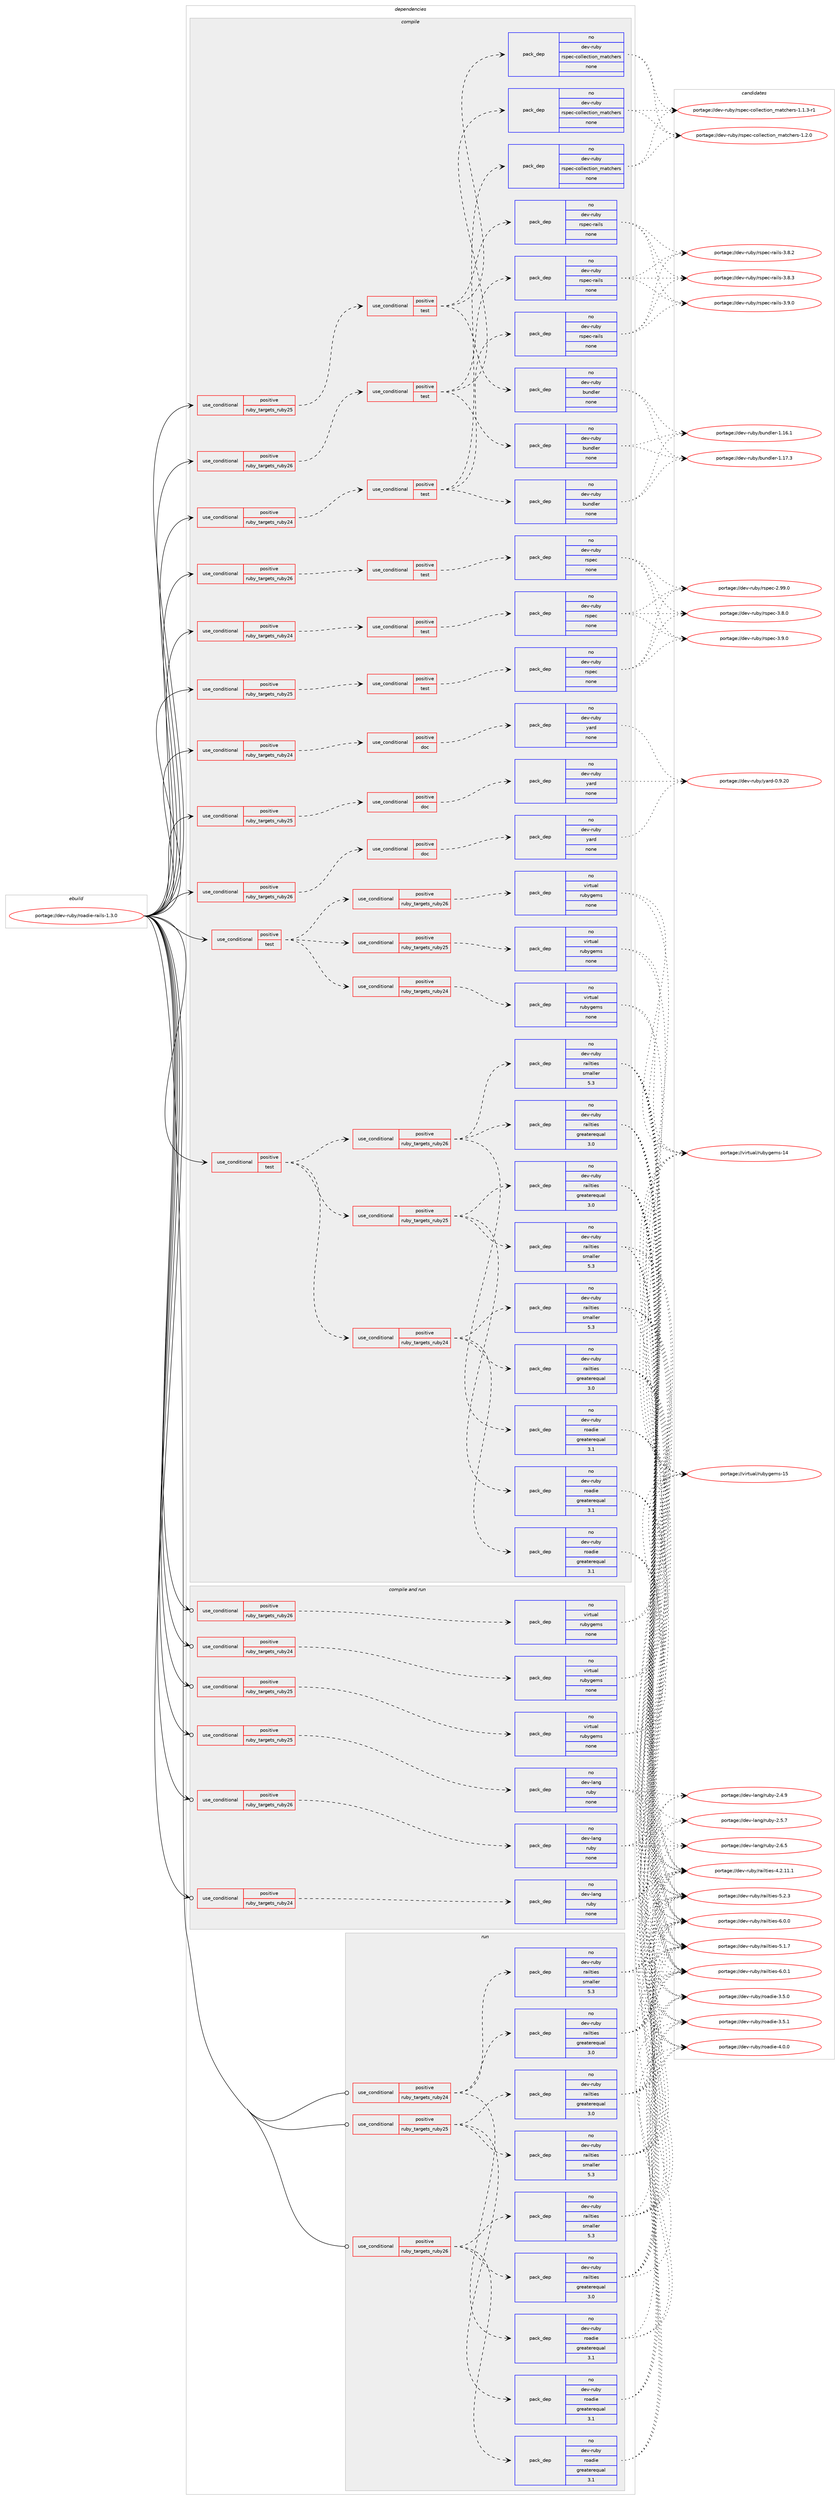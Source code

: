 digraph prolog {

# *************
# Graph options
# *************

newrank=true;
concentrate=true;
compound=true;
graph [rankdir=LR,fontname=Helvetica,fontsize=10,ranksep=1.5];#, ranksep=2.5, nodesep=0.2];
edge  [arrowhead=vee];
node  [fontname=Helvetica,fontsize=10];

# **********
# The ebuild
# **********

subgraph cluster_leftcol {
color=gray;
rank=same;
label=<<i>ebuild</i>>;
id [label="portage://dev-ruby/roadie-rails-1.3.0", color=red, width=4, href="../dev-ruby/roadie-rails-1.3.0.svg"];
}

# ****************
# The dependencies
# ****************

subgraph cluster_midcol {
color=gray;
label=<<i>dependencies</i>>;
subgraph cluster_compile {
fillcolor="#eeeeee";
style=filled;
label=<<i>compile</i>>;
subgraph cond62202 {
dependency240518 [label=<<TABLE BORDER="0" CELLBORDER="1" CELLSPACING="0" CELLPADDING="4"><TR><TD ROWSPAN="3" CELLPADDING="10">use_conditional</TD></TR><TR><TD>positive</TD></TR><TR><TD>ruby_targets_ruby24</TD></TR></TABLE>>, shape=none, color=red];
subgraph cond62203 {
dependency240519 [label=<<TABLE BORDER="0" CELLBORDER="1" CELLSPACING="0" CELLPADDING="4"><TR><TD ROWSPAN="3" CELLPADDING="10">use_conditional</TD></TR><TR><TD>positive</TD></TR><TR><TD>doc</TD></TR></TABLE>>, shape=none, color=red];
subgraph pack174771 {
dependency240520 [label=<<TABLE BORDER="0" CELLBORDER="1" CELLSPACING="0" CELLPADDING="4" WIDTH="220"><TR><TD ROWSPAN="6" CELLPADDING="30">pack_dep</TD></TR><TR><TD WIDTH="110">no</TD></TR><TR><TD>dev-ruby</TD></TR><TR><TD>yard</TD></TR><TR><TD>none</TD></TR><TR><TD></TD></TR></TABLE>>, shape=none, color=blue];
}
dependency240519:e -> dependency240520:w [weight=20,style="dashed",arrowhead="vee"];
}
dependency240518:e -> dependency240519:w [weight=20,style="dashed",arrowhead="vee"];
}
id:e -> dependency240518:w [weight=20,style="solid",arrowhead="vee"];
subgraph cond62204 {
dependency240521 [label=<<TABLE BORDER="0" CELLBORDER="1" CELLSPACING="0" CELLPADDING="4"><TR><TD ROWSPAN="3" CELLPADDING="10">use_conditional</TD></TR><TR><TD>positive</TD></TR><TR><TD>ruby_targets_ruby24</TD></TR></TABLE>>, shape=none, color=red];
subgraph cond62205 {
dependency240522 [label=<<TABLE BORDER="0" CELLBORDER="1" CELLSPACING="0" CELLPADDING="4"><TR><TD ROWSPAN="3" CELLPADDING="10">use_conditional</TD></TR><TR><TD>positive</TD></TR><TR><TD>test</TD></TR></TABLE>>, shape=none, color=red];
subgraph pack174772 {
dependency240523 [label=<<TABLE BORDER="0" CELLBORDER="1" CELLSPACING="0" CELLPADDING="4" WIDTH="220"><TR><TD ROWSPAN="6" CELLPADDING="30">pack_dep</TD></TR><TR><TD WIDTH="110">no</TD></TR><TR><TD>dev-ruby</TD></TR><TR><TD>bundler</TD></TR><TR><TD>none</TD></TR><TR><TD></TD></TR></TABLE>>, shape=none, color=blue];
}
dependency240522:e -> dependency240523:w [weight=20,style="dashed",arrowhead="vee"];
subgraph pack174773 {
dependency240524 [label=<<TABLE BORDER="0" CELLBORDER="1" CELLSPACING="0" CELLPADDING="4" WIDTH="220"><TR><TD ROWSPAN="6" CELLPADDING="30">pack_dep</TD></TR><TR><TD WIDTH="110">no</TD></TR><TR><TD>dev-ruby</TD></TR><TR><TD>rspec-rails</TD></TR><TR><TD>none</TD></TR><TR><TD></TD></TR></TABLE>>, shape=none, color=blue];
}
dependency240522:e -> dependency240524:w [weight=20,style="dashed",arrowhead="vee"];
subgraph pack174774 {
dependency240525 [label=<<TABLE BORDER="0" CELLBORDER="1" CELLSPACING="0" CELLPADDING="4" WIDTH="220"><TR><TD ROWSPAN="6" CELLPADDING="30">pack_dep</TD></TR><TR><TD WIDTH="110">no</TD></TR><TR><TD>dev-ruby</TD></TR><TR><TD>rspec-collection_matchers</TD></TR><TR><TD>none</TD></TR><TR><TD></TD></TR></TABLE>>, shape=none, color=blue];
}
dependency240522:e -> dependency240525:w [weight=20,style="dashed",arrowhead="vee"];
}
dependency240521:e -> dependency240522:w [weight=20,style="dashed",arrowhead="vee"];
}
id:e -> dependency240521:w [weight=20,style="solid",arrowhead="vee"];
subgraph cond62206 {
dependency240526 [label=<<TABLE BORDER="0" CELLBORDER="1" CELLSPACING="0" CELLPADDING="4"><TR><TD ROWSPAN="3" CELLPADDING="10">use_conditional</TD></TR><TR><TD>positive</TD></TR><TR><TD>ruby_targets_ruby24</TD></TR></TABLE>>, shape=none, color=red];
subgraph cond62207 {
dependency240527 [label=<<TABLE BORDER="0" CELLBORDER="1" CELLSPACING="0" CELLPADDING="4"><TR><TD ROWSPAN="3" CELLPADDING="10">use_conditional</TD></TR><TR><TD>positive</TD></TR><TR><TD>test</TD></TR></TABLE>>, shape=none, color=red];
subgraph pack174775 {
dependency240528 [label=<<TABLE BORDER="0" CELLBORDER="1" CELLSPACING="0" CELLPADDING="4" WIDTH="220"><TR><TD ROWSPAN="6" CELLPADDING="30">pack_dep</TD></TR><TR><TD WIDTH="110">no</TD></TR><TR><TD>dev-ruby</TD></TR><TR><TD>rspec</TD></TR><TR><TD>none</TD></TR><TR><TD></TD></TR></TABLE>>, shape=none, color=blue];
}
dependency240527:e -> dependency240528:w [weight=20,style="dashed",arrowhead="vee"];
}
dependency240526:e -> dependency240527:w [weight=20,style="dashed",arrowhead="vee"];
}
id:e -> dependency240526:w [weight=20,style="solid",arrowhead="vee"];
subgraph cond62208 {
dependency240529 [label=<<TABLE BORDER="0" CELLBORDER="1" CELLSPACING="0" CELLPADDING="4"><TR><TD ROWSPAN="3" CELLPADDING="10">use_conditional</TD></TR><TR><TD>positive</TD></TR><TR><TD>ruby_targets_ruby25</TD></TR></TABLE>>, shape=none, color=red];
subgraph cond62209 {
dependency240530 [label=<<TABLE BORDER="0" CELLBORDER="1" CELLSPACING="0" CELLPADDING="4"><TR><TD ROWSPAN="3" CELLPADDING="10">use_conditional</TD></TR><TR><TD>positive</TD></TR><TR><TD>doc</TD></TR></TABLE>>, shape=none, color=red];
subgraph pack174776 {
dependency240531 [label=<<TABLE BORDER="0" CELLBORDER="1" CELLSPACING="0" CELLPADDING="4" WIDTH="220"><TR><TD ROWSPAN="6" CELLPADDING="30">pack_dep</TD></TR><TR><TD WIDTH="110">no</TD></TR><TR><TD>dev-ruby</TD></TR><TR><TD>yard</TD></TR><TR><TD>none</TD></TR><TR><TD></TD></TR></TABLE>>, shape=none, color=blue];
}
dependency240530:e -> dependency240531:w [weight=20,style="dashed",arrowhead="vee"];
}
dependency240529:e -> dependency240530:w [weight=20,style="dashed",arrowhead="vee"];
}
id:e -> dependency240529:w [weight=20,style="solid",arrowhead="vee"];
subgraph cond62210 {
dependency240532 [label=<<TABLE BORDER="0" CELLBORDER="1" CELLSPACING="0" CELLPADDING="4"><TR><TD ROWSPAN="3" CELLPADDING="10">use_conditional</TD></TR><TR><TD>positive</TD></TR><TR><TD>ruby_targets_ruby25</TD></TR></TABLE>>, shape=none, color=red];
subgraph cond62211 {
dependency240533 [label=<<TABLE BORDER="0" CELLBORDER="1" CELLSPACING="0" CELLPADDING="4"><TR><TD ROWSPAN="3" CELLPADDING="10">use_conditional</TD></TR><TR><TD>positive</TD></TR><TR><TD>test</TD></TR></TABLE>>, shape=none, color=red];
subgraph pack174777 {
dependency240534 [label=<<TABLE BORDER="0" CELLBORDER="1" CELLSPACING="0" CELLPADDING="4" WIDTH="220"><TR><TD ROWSPAN="6" CELLPADDING="30">pack_dep</TD></TR><TR><TD WIDTH="110">no</TD></TR><TR><TD>dev-ruby</TD></TR><TR><TD>bundler</TD></TR><TR><TD>none</TD></TR><TR><TD></TD></TR></TABLE>>, shape=none, color=blue];
}
dependency240533:e -> dependency240534:w [weight=20,style="dashed",arrowhead="vee"];
subgraph pack174778 {
dependency240535 [label=<<TABLE BORDER="0" CELLBORDER="1" CELLSPACING="0" CELLPADDING="4" WIDTH="220"><TR><TD ROWSPAN="6" CELLPADDING="30">pack_dep</TD></TR><TR><TD WIDTH="110">no</TD></TR><TR><TD>dev-ruby</TD></TR><TR><TD>rspec-rails</TD></TR><TR><TD>none</TD></TR><TR><TD></TD></TR></TABLE>>, shape=none, color=blue];
}
dependency240533:e -> dependency240535:w [weight=20,style="dashed",arrowhead="vee"];
subgraph pack174779 {
dependency240536 [label=<<TABLE BORDER="0" CELLBORDER="1" CELLSPACING="0" CELLPADDING="4" WIDTH="220"><TR><TD ROWSPAN="6" CELLPADDING="30">pack_dep</TD></TR><TR><TD WIDTH="110">no</TD></TR><TR><TD>dev-ruby</TD></TR><TR><TD>rspec-collection_matchers</TD></TR><TR><TD>none</TD></TR><TR><TD></TD></TR></TABLE>>, shape=none, color=blue];
}
dependency240533:e -> dependency240536:w [weight=20,style="dashed",arrowhead="vee"];
}
dependency240532:e -> dependency240533:w [weight=20,style="dashed",arrowhead="vee"];
}
id:e -> dependency240532:w [weight=20,style="solid",arrowhead="vee"];
subgraph cond62212 {
dependency240537 [label=<<TABLE BORDER="0" CELLBORDER="1" CELLSPACING="0" CELLPADDING="4"><TR><TD ROWSPAN="3" CELLPADDING="10">use_conditional</TD></TR><TR><TD>positive</TD></TR><TR><TD>ruby_targets_ruby25</TD></TR></TABLE>>, shape=none, color=red];
subgraph cond62213 {
dependency240538 [label=<<TABLE BORDER="0" CELLBORDER="1" CELLSPACING="0" CELLPADDING="4"><TR><TD ROWSPAN="3" CELLPADDING="10">use_conditional</TD></TR><TR><TD>positive</TD></TR><TR><TD>test</TD></TR></TABLE>>, shape=none, color=red];
subgraph pack174780 {
dependency240539 [label=<<TABLE BORDER="0" CELLBORDER="1" CELLSPACING="0" CELLPADDING="4" WIDTH="220"><TR><TD ROWSPAN="6" CELLPADDING="30">pack_dep</TD></TR><TR><TD WIDTH="110">no</TD></TR><TR><TD>dev-ruby</TD></TR><TR><TD>rspec</TD></TR><TR><TD>none</TD></TR><TR><TD></TD></TR></TABLE>>, shape=none, color=blue];
}
dependency240538:e -> dependency240539:w [weight=20,style="dashed",arrowhead="vee"];
}
dependency240537:e -> dependency240538:w [weight=20,style="dashed",arrowhead="vee"];
}
id:e -> dependency240537:w [weight=20,style="solid",arrowhead="vee"];
subgraph cond62214 {
dependency240540 [label=<<TABLE BORDER="0" CELLBORDER="1" CELLSPACING="0" CELLPADDING="4"><TR><TD ROWSPAN="3" CELLPADDING="10">use_conditional</TD></TR><TR><TD>positive</TD></TR><TR><TD>ruby_targets_ruby26</TD></TR></TABLE>>, shape=none, color=red];
subgraph cond62215 {
dependency240541 [label=<<TABLE BORDER="0" CELLBORDER="1" CELLSPACING="0" CELLPADDING="4"><TR><TD ROWSPAN="3" CELLPADDING="10">use_conditional</TD></TR><TR><TD>positive</TD></TR><TR><TD>doc</TD></TR></TABLE>>, shape=none, color=red];
subgraph pack174781 {
dependency240542 [label=<<TABLE BORDER="0" CELLBORDER="1" CELLSPACING="0" CELLPADDING="4" WIDTH="220"><TR><TD ROWSPAN="6" CELLPADDING="30">pack_dep</TD></TR><TR><TD WIDTH="110">no</TD></TR><TR><TD>dev-ruby</TD></TR><TR><TD>yard</TD></TR><TR><TD>none</TD></TR><TR><TD></TD></TR></TABLE>>, shape=none, color=blue];
}
dependency240541:e -> dependency240542:w [weight=20,style="dashed",arrowhead="vee"];
}
dependency240540:e -> dependency240541:w [weight=20,style="dashed",arrowhead="vee"];
}
id:e -> dependency240540:w [weight=20,style="solid",arrowhead="vee"];
subgraph cond62216 {
dependency240543 [label=<<TABLE BORDER="0" CELLBORDER="1" CELLSPACING="0" CELLPADDING="4"><TR><TD ROWSPAN="3" CELLPADDING="10">use_conditional</TD></TR><TR><TD>positive</TD></TR><TR><TD>ruby_targets_ruby26</TD></TR></TABLE>>, shape=none, color=red];
subgraph cond62217 {
dependency240544 [label=<<TABLE BORDER="0" CELLBORDER="1" CELLSPACING="0" CELLPADDING="4"><TR><TD ROWSPAN="3" CELLPADDING="10">use_conditional</TD></TR><TR><TD>positive</TD></TR><TR><TD>test</TD></TR></TABLE>>, shape=none, color=red];
subgraph pack174782 {
dependency240545 [label=<<TABLE BORDER="0" CELLBORDER="1" CELLSPACING="0" CELLPADDING="4" WIDTH="220"><TR><TD ROWSPAN="6" CELLPADDING="30">pack_dep</TD></TR><TR><TD WIDTH="110">no</TD></TR><TR><TD>dev-ruby</TD></TR><TR><TD>bundler</TD></TR><TR><TD>none</TD></TR><TR><TD></TD></TR></TABLE>>, shape=none, color=blue];
}
dependency240544:e -> dependency240545:w [weight=20,style="dashed",arrowhead="vee"];
subgraph pack174783 {
dependency240546 [label=<<TABLE BORDER="0" CELLBORDER="1" CELLSPACING="0" CELLPADDING="4" WIDTH="220"><TR><TD ROWSPAN="6" CELLPADDING="30">pack_dep</TD></TR><TR><TD WIDTH="110">no</TD></TR><TR><TD>dev-ruby</TD></TR><TR><TD>rspec-rails</TD></TR><TR><TD>none</TD></TR><TR><TD></TD></TR></TABLE>>, shape=none, color=blue];
}
dependency240544:e -> dependency240546:w [weight=20,style="dashed",arrowhead="vee"];
subgraph pack174784 {
dependency240547 [label=<<TABLE BORDER="0" CELLBORDER="1" CELLSPACING="0" CELLPADDING="4" WIDTH="220"><TR><TD ROWSPAN="6" CELLPADDING="30">pack_dep</TD></TR><TR><TD WIDTH="110">no</TD></TR><TR><TD>dev-ruby</TD></TR><TR><TD>rspec-collection_matchers</TD></TR><TR><TD>none</TD></TR><TR><TD></TD></TR></TABLE>>, shape=none, color=blue];
}
dependency240544:e -> dependency240547:w [weight=20,style="dashed",arrowhead="vee"];
}
dependency240543:e -> dependency240544:w [weight=20,style="dashed",arrowhead="vee"];
}
id:e -> dependency240543:w [weight=20,style="solid",arrowhead="vee"];
subgraph cond62218 {
dependency240548 [label=<<TABLE BORDER="0" CELLBORDER="1" CELLSPACING="0" CELLPADDING="4"><TR><TD ROWSPAN="3" CELLPADDING="10">use_conditional</TD></TR><TR><TD>positive</TD></TR><TR><TD>ruby_targets_ruby26</TD></TR></TABLE>>, shape=none, color=red];
subgraph cond62219 {
dependency240549 [label=<<TABLE BORDER="0" CELLBORDER="1" CELLSPACING="0" CELLPADDING="4"><TR><TD ROWSPAN="3" CELLPADDING="10">use_conditional</TD></TR><TR><TD>positive</TD></TR><TR><TD>test</TD></TR></TABLE>>, shape=none, color=red];
subgraph pack174785 {
dependency240550 [label=<<TABLE BORDER="0" CELLBORDER="1" CELLSPACING="0" CELLPADDING="4" WIDTH="220"><TR><TD ROWSPAN="6" CELLPADDING="30">pack_dep</TD></TR><TR><TD WIDTH="110">no</TD></TR><TR><TD>dev-ruby</TD></TR><TR><TD>rspec</TD></TR><TR><TD>none</TD></TR><TR><TD></TD></TR></TABLE>>, shape=none, color=blue];
}
dependency240549:e -> dependency240550:w [weight=20,style="dashed",arrowhead="vee"];
}
dependency240548:e -> dependency240549:w [weight=20,style="dashed",arrowhead="vee"];
}
id:e -> dependency240548:w [weight=20,style="solid",arrowhead="vee"];
subgraph cond62220 {
dependency240551 [label=<<TABLE BORDER="0" CELLBORDER="1" CELLSPACING="0" CELLPADDING="4"><TR><TD ROWSPAN="3" CELLPADDING="10">use_conditional</TD></TR><TR><TD>positive</TD></TR><TR><TD>test</TD></TR></TABLE>>, shape=none, color=red];
subgraph cond62221 {
dependency240552 [label=<<TABLE BORDER="0" CELLBORDER="1" CELLSPACING="0" CELLPADDING="4"><TR><TD ROWSPAN="3" CELLPADDING="10">use_conditional</TD></TR><TR><TD>positive</TD></TR><TR><TD>ruby_targets_ruby24</TD></TR></TABLE>>, shape=none, color=red];
subgraph pack174786 {
dependency240553 [label=<<TABLE BORDER="0" CELLBORDER="1" CELLSPACING="0" CELLPADDING="4" WIDTH="220"><TR><TD ROWSPAN="6" CELLPADDING="30">pack_dep</TD></TR><TR><TD WIDTH="110">no</TD></TR><TR><TD>dev-ruby</TD></TR><TR><TD>roadie</TD></TR><TR><TD>greaterequal</TD></TR><TR><TD>3.1</TD></TR></TABLE>>, shape=none, color=blue];
}
dependency240552:e -> dependency240553:w [weight=20,style="dashed",arrowhead="vee"];
subgraph pack174787 {
dependency240554 [label=<<TABLE BORDER="0" CELLBORDER="1" CELLSPACING="0" CELLPADDING="4" WIDTH="220"><TR><TD ROWSPAN="6" CELLPADDING="30">pack_dep</TD></TR><TR><TD WIDTH="110">no</TD></TR><TR><TD>dev-ruby</TD></TR><TR><TD>railties</TD></TR><TR><TD>greaterequal</TD></TR><TR><TD>3.0</TD></TR></TABLE>>, shape=none, color=blue];
}
dependency240552:e -> dependency240554:w [weight=20,style="dashed",arrowhead="vee"];
subgraph pack174788 {
dependency240555 [label=<<TABLE BORDER="0" CELLBORDER="1" CELLSPACING="0" CELLPADDING="4" WIDTH="220"><TR><TD ROWSPAN="6" CELLPADDING="30">pack_dep</TD></TR><TR><TD WIDTH="110">no</TD></TR><TR><TD>dev-ruby</TD></TR><TR><TD>railties</TD></TR><TR><TD>smaller</TD></TR><TR><TD>5.3</TD></TR></TABLE>>, shape=none, color=blue];
}
dependency240552:e -> dependency240555:w [weight=20,style="dashed",arrowhead="vee"];
}
dependency240551:e -> dependency240552:w [weight=20,style="dashed",arrowhead="vee"];
subgraph cond62222 {
dependency240556 [label=<<TABLE BORDER="0" CELLBORDER="1" CELLSPACING="0" CELLPADDING="4"><TR><TD ROWSPAN="3" CELLPADDING="10">use_conditional</TD></TR><TR><TD>positive</TD></TR><TR><TD>ruby_targets_ruby25</TD></TR></TABLE>>, shape=none, color=red];
subgraph pack174789 {
dependency240557 [label=<<TABLE BORDER="0" CELLBORDER="1" CELLSPACING="0" CELLPADDING="4" WIDTH="220"><TR><TD ROWSPAN="6" CELLPADDING="30">pack_dep</TD></TR><TR><TD WIDTH="110">no</TD></TR><TR><TD>dev-ruby</TD></TR><TR><TD>roadie</TD></TR><TR><TD>greaterequal</TD></TR><TR><TD>3.1</TD></TR></TABLE>>, shape=none, color=blue];
}
dependency240556:e -> dependency240557:w [weight=20,style="dashed",arrowhead="vee"];
subgraph pack174790 {
dependency240558 [label=<<TABLE BORDER="0" CELLBORDER="1" CELLSPACING="0" CELLPADDING="4" WIDTH="220"><TR><TD ROWSPAN="6" CELLPADDING="30">pack_dep</TD></TR><TR><TD WIDTH="110">no</TD></TR><TR><TD>dev-ruby</TD></TR><TR><TD>railties</TD></TR><TR><TD>greaterequal</TD></TR><TR><TD>3.0</TD></TR></TABLE>>, shape=none, color=blue];
}
dependency240556:e -> dependency240558:w [weight=20,style="dashed",arrowhead="vee"];
subgraph pack174791 {
dependency240559 [label=<<TABLE BORDER="0" CELLBORDER="1" CELLSPACING="0" CELLPADDING="4" WIDTH="220"><TR><TD ROWSPAN="6" CELLPADDING="30">pack_dep</TD></TR><TR><TD WIDTH="110">no</TD></TR><TR><TD>dev-ruby</TD></TR><TR><TD>railties</TD></TR><TR><TD>smaller</TD></TR><TR><TD>5.3</TD></TR></TABLE>>, shape=none, color=blue];
}
dependency240556:e -> dependency240559:w [weight=20,style="dashed",arrowhead="vee"];
}
dependency240551:e -> dependency240556:w [weight=20,style="dashed",arrowhead="vee"];
subgraph cond62223 {
dependency240560 [label=<<TABLE BORDER="0" CELLBORDER="1" CELLSPACING="0" CELLPADDING="4"><TR><TD ROWSPAN="3" CELLPADDING="10">use_conditional</TD></TR><TR><TD>positive</TD></TR><TR><TD>ruby_targets_ruby26</TD></TR></TABLE>>, shape=none, color=red];
subgraph pack174792 {
dependency240561 [label=<<TABLE BORDER="0" CELLBORDER="1" CELLSPACING="0" CELLPADDING="4" WIDTH="220"><TR><TD ROWSPAN="6" CELLPADDING="30">pack_dep</TD></TR><TR><TD WIDTH="110">no</TD></TR><TR><TD>dev-ruby</TD></TR><TR><TD>roadie</TD></TR><TR><TD>greaterequal</TD></TR><TR><TD>3.1</TD></TR></TABLE>>, shape=none, color=blue];
}
dependency240560:e -> dependency240561:w [weight=20,style="dashed",arrowhead="vee"];
subgraph pack174793 {
dependency240562 [label=<<TABLE BORDER="0" CELLBORDER="1" CELLSPACING="0" CELLPADDING="4" WIDTH="220"><TR><TD ROWSPAN="6" CELLPADDING="30">pack_dep</TD></TR><TR><TD WIDTH="110">no</TD></TR><TR><TD>dev-ruby</TD></TR><TR><TD>railties</TD></TR><TR><TD>greaterequal</TD></TR><TR><TD>3.0</TD></TR></TABLE>>, shape=none, color=blue];
}
dependency240560:e -> dependency240562:w [weight=20,style="dashed",arrowhead="vee"];
subgraph pack174794 {
dependency240563 [label=<<TABLE BORDER="0" CELLBORDER="1" CELLSPACING="0" CELLPADDING="4" WIDTH="220"><TR><TD ROWSPAN="6" CELLPADDING="30">pack_dep</TD></TR><TR><TD WIDTH="110">no</TD></TR><TR><TD>dev-ruby</TD></TR><TR><TD>railties</TD></TR><TR><TD>smaller</TD></TR><TR><TD>5.3</TD></TR></TABLE>>, shape=none, color=blue];
}
dependency240560:e -> dependency240563:w [weight=20,style="dashed",arrowhead="vee"];
}
dependency240551:e -> dependency240560:w [weight=20,style="dashed",arrowhead="vee"];
}
id:e -> dependency240551:w [weight=20,style="solid",arrowhead="vee"];
subgraph cond62224 {
dependency240564 [label=<<TABLE BORDER="0" CELLBORDER="1" CELLSPACING="0" CELLPADDING="4"><TR><TD ROWSPAN="3" CELLPADDING="10">use_conditional</TD></TR><TR><TD>positive</TD></TR><TR><TD>test</TD></TR></TABLE>>, shape=none, color=red];
subgraph cond62225 {
dependency240565 [label=<<TABLE BORDER="0" CELLBORDER="1" CELLSPACING="0" CELLPADDING="4"><TR><TD ROWSPAN="3" CELLPADDING="10">use_conditional</TD></TR><TR><TD>positive</TD></TR><TR><TD>ruby_targets_ruby24</TD></TR></TABLE>>, shape=none, color=red];
subgraph pack174795 {
dependency240566 [label=<<TABLE BORDER="0" CELLBORDER="1" CELLSPACING="0" CELLPADDING="4" WIDTH="220"><TR><TD ROWSPAN="6" CELLPADDING="30">pack_dep</TD></TR><TR><TD WIDTH="110">no</TD></TR><TR><TD>virtual</TD></TR><TR><TD>rubygems</TD></TR><TR><TD>none</TD></TR><TR><TD></TD></TR></TABLE>>, shape=none, color=blue];
}
dependency240565:e -> dependency240566:w [weight=20,style="dashed",arrowhead="vee"];
}
dependency240564:e -> dependency240565:w [weight=20,style="dashed",arrowhead="vee"];
subgraph cond62226 {
dependency240567 [label=<<TABLE BORDER="0" CELLBORDER="1" CELLSPACING="0" CELLPADDING="4"><TR><TD ROWSPAN="3" CELLPADDING="10">use_conditional</TD></TR><TR><TD>positive</TD></TR><TR><TD>ruby_targets_ruby25</TD></TR></TABLE>>, shape=none, color=red];
subgraph pack174796 {
dependency240568 [label=<<TABLE BORDER="0" CELLBORDER="1" CELLSPACING="0" CELLPADDING="4" WIDTH="220"><TR><TD ROWSPAN="6" CELLPADDING="30">pack_dep</TD></TR><TR><TD WIDTH="110">no</TD></TR><TR><TD>virtual</TD></TR><TR><TD>rubygems</TD></TR><TR><TD>none</TD></TR><TR><TD></TD></TR></TABLE>>, shape=none, color=blue];
}
dependency240567:e -> dependency240568:w [weight=20,style="dashed",arrowhead="vee"];
}
dependency240564:e -> dependency240567:w [weight=20,style="dashed",arrowhead="vee"];
subgraph cond62227 {
dependency240569 [label=<<TABLE BORDER="0" CELLBORDER="1" CELLSPACING="0" CELLPADDING="4"><TR><TD ROWSPAN="3" CELLPADDING="10">use_conditional</TD></TR><TR><TD>positive</TD></TR><TR><TD>ruby_targets_ruby26</TD></TR></TABLE>>, shape=none, color=red];
subgraph pack174797 {
dependency240570 [label=<<TABLE BORDER="0" CELLBORDER="1" CELLSPACING="0" CELLPADDING="4" WIDTH="220"><TR><TD ROWSPAN="6" CELLPADDING="30">pack_dep</TD></TR><TR><TD WIDTH="110">no</TD></TR><TR><TD>virtual</TD></TR><TR><TD>rubygems</TD></TR><TR><TD>none</TD></TR><TR><TD></TD></TR></TABLE>>, shape=none, color=blue];
}
dependency240569:e -> dependency240570:w [weight=20,style="dashed",arrowhead="vee"];
}
dependency240564:e -> dependency240569:w [weight=20,style="dashed",arrowhead="vee"];
}
id:e -> dependency240564:w [weight=20,style="solid",arrowhead="vee"];
}
subgraph cluster_compileandrun {
fillcolor="#eeeeee";
style=filled;
label=<<i>compile and run</i>>;
subgraph cond62228 {
dependency240571 [label=<<TABLE BORDER="0" CELLBORDER="1" CELLSPACING="0" CELLPADDING="4"><TR><TD ROWSPAN="3" CELLPADDING="10">use_conditional</TD></TR><TR><TD>positive</TD></TR><TR><TD>ruby_targets_ruby24</TD></TR></TABLE>>, shape=none, color=red];
subgraph pack174798 {
dependency240572 [label=<<TABLE BORDER="0" CELLBORDER="1" CELLSPACING="0" CELLPADDING="4" WIDTH="220"><TR><TD ROWSPAN="6" CELLPADDING="30">pack_dep</TD></TR><TR><TD WIDTH="110">no</TD></TR><TR><TD>dev-lang</TD></TR><TR><TD>ruby</TD></TR><TR><TD>none</TD></TR><TR><TD></TD></TR></TABLE>>, shape=none, color=blue];
}
dependency240571:e -> dependency240572:w [weight=20,style="dashed",arrowhead="vee"];
}
id:e -> dependency240571:w [weight=20,style="solid",arrowhead="odotvee"];
subgraph cond62229 {
dependency240573 [label=<<TABLE BORDER="0" CELLBORDER="1" CELLSPACING="0" CELLPADDING="4"><TR><TD ROWSPAN="3" CELLPADDING="10">use_conditional</TD></TR><TR><TD>positive</TD></TR><TR><TD>ruby_targets_ruby24</TD></TR></TABLE>>, shape=none, color=red];
subgraph pack174799 {
dependency240574 [label=<<TABLE BORDER="0" CELLBORDER="1" CELLSPACING="0" CELLPADDING="4" WIDTH="220"><TR><TD ROWSPAN="6" CELLPADDING="30">pack_dep</TD></TR><TR><TD WIDTH="110">no</TD></TR><TR><TD>virtual</TD></TR><TR><TD>rubygems</TD></TR><TR><TD>none</TD></TR><TR><TD></TD></TR></TABLE>>, shape=none, color=blue];
}
dependency240573:e -> dependency240574:w [weight=20,style="dashed",arrowhead="vee"];
}
id:e -> dependency240573:w [weight=20,style="solid",arrowhead="odotvee"];
subgraph cond62230 {
dependency240575 [label=<<TABLE BORDER="0" CELLBORDER="1" CELLSPACING="0" CELLPADDING="4"><TR><TD ROWSPAN="3" CELLPADDING="10">use_conditional</TD></TR><TR><TD>positive</TD></TR><TR><TD>ruby_targets_ruby25</TD></TR></TABLE>>, shape=none, color=red];
subgraph pack174800 {
dependency240576 [label=<<TABLE BORDER="0" CELLBORDER="1" CELLSPACING="0" CELLPADDING="4" WIDTH="220"><TR><TD ROWSPAN="6" CELLPADDING="30">pack_dep</TD></TR><TR><TD WIDTH="110">no</TD></TR><TR><TD>dev-lang</TD></TR><TR><TD>ruby</TD></TR><TR><TD>none</TD></TR><TR><TD></TD></TR></TABLE>>, shape=none, color=blue];
}
dependency240575:e -> dependency240576:w [weight=20,style="dashed",arrowhead="vee"];
}
id:e -> dependency240575:w [weight=20,style="solid",arrowhead="odotvee"];
subgraph cond62231 {
dependency240577 [label=<<TABLE BORDER="0" CELLBORDER="1" CELLSPACING="0" CELLPADDING="4"><TR><TD ROWSPAN="3" CELLPADDING="10">use_conditional</TD></TR><TR><TD>positive</TD></TR><TR><TD>ruby_targets_ruby25</TD></TR></TABLE>>, shape=none, color=red];
subgraph pack174801 {
dependency240578 [label=<<TABLE BORDER="0" CELLBORDER="1" CELLSPACING="0" CELLPADDING="4" WIDTH="220"><TR><TD ROWSPAN="6" CELLPADDING="30">pack_dep</TD></TR><TR><TD WIDTH="110">no</TD></TR><TR><TD>virtual</TD></TR><TR><TD>rubygems</TD></TR><TR><TD>none</TD></TR><TR><TD></TD></TR></TABLE>>, shape=none, color=blue];
}
dependency240577:e -> dependency240578:w [weight=20,style="dashed",arrowhead="vee"];
}
id:e -> dependency240577:w [weight=20,style="solid",arrowhead="odotvee"];
subgraph cond62232 {
dependency240579 [label=<<TABLE BORDER="0" CELLBORDER="1" CELLSPACING="0" CELLPADDING="4"><TR><TD ROWSPAN="3" CELLPADDING="10">use_conditional</TD></TR><TR><TD>positive</TD></TR><TR><TD>ruby_targets_ruby26</TD></TR></TABLE>>, shape=none, color=red];
subgraph pack174802 {
dependency240580 [label=<<TABLE BORDER="0" CELLBORDER="1" CELLSPACING="0" CELLPADDING="4" WIDTH="220"><TR><TD ROWSPAN="6" CELLPADDING="30">pack_dep</TD></TR><TR><TD WIDTH="110">no</TD></TR><TR><TD>dev-lang</TD></TR><TR><TD>ruby</TD></TR><TR><TD>none</TD></TR><TR><TD></TD></TR></TABLE>>, shape=none, color=blue];
}
dependency240579:e -> dependency240580:w [weight=20,style="dashed",arrowhead="vee"];
}
id:e -> dependency240579:w [weight=20,style="solid",arrowhead="odotvee"];
subgraph cond62233 {
dependency240581 [label=<<TABLE BORDER="0" CELLBORDER="1" CELLSPACING="0" CELLPADDING="4"><TR><TD ROWSPAN="3" CELLPADDING="10">use_conditional</TD></TR><TR><TD>positive</TD></TR><TR><TD>ruby_targets_ruby26</TD></TR></TABLE>>, shape=none, color=red];
subgraph pack174803 {
dependency240582 [label=<<TABLE BORDER="0" CELLBORDER="1" CELLSPACING="0" CELLPADDING="4" WIDTH="220"><TR><TD ROWSPAN="6" CELLPADDING="30">pack_dep</TD></TR><TR><TD WIDTH="110">no</TD></TR><TR><TD>virtual</TD></TR><TR><TD>rubygems</TD></TR><TR><TD>none</TD></TR><TR><TD></TD></TR></TABLE>>, shape=none, color=blue];
}
dependency240581:e -> dependency240582:w [weight=20,style="dashed",arrowhead="vee"];
}
id:e -> dependency240581:w [weight=20,style="solid",arrowhead="odotvee"];
}
subgraph cluster_run {
fillcolor="#eeeeee";
style=filled;
label=<<i>run</i>>;
subgraph cond62234 {
dependency240583 [label=<<TABLE BORDER="0" CELLBORDER="1" CELLSPACING="0" CELLPADDING="4"><TR><TD ROWSPAN="3" CELLPADDING="10">use_conditional</TD></TR><TR><TD>positive</TD></TR><TR><TD>ruby_targets_ruby24</TD></TR></TABLE>>, shape=none, color=red];
subgraph pack174804 {
dependency240584 [label=<<TABLE BORDER="0" CELLBORDER="1" CELLSPACING="0" CELLPADDING="4" WIDTH="220"><TR><TD ROWSPAN="6" CELLPADDING="30">pack_dep</TD></TR><TR><TD WIDTH="110">no</TD></TR><TR><TD>dev-ruby</TD></TR><TR><TD>roadie</TD></TR><TR><TD>greaterequal</TD></TR><TR><TD>3.1</TD></TR></TABLE>>, shape=none, color=blue];
}
dependency240583:e -> dependency240584:w [weight=20,style="dashed",arrowhead="vee"];
subgraph pack174805 {
dependency240585 [label=<<TABLE BORDER="0" CELLBORDER="1" CELLSPACING="0" CELLPADDING="4" WIDTH="220"><TR><TD ROWSPAN="6" CELLPADDING="30">pack_dep</TD></TR><TR><TD WIDTH="110">no</TD></TR><TR><TD>dev-ruby</TD></TR><TR><TD>railties</TD></TR><TR><TD>greaterequal</TD></TR><TR><TD>3.0</TD></TR></TABLE>>, shape=none, color=blue];
}
dependency240583:e -> dependency240585:w [weight=20,style="dashed",arrowhead="vee"];
subgraph pack174806 {
dependency240586 [label=<<TABLE BORDER="0" CELLBORDER="1" CELLSPACING="0" CELLPADDING="4" WIDTH="220"><TR><TD ROWSPAN="6" CELLPADDING="30">pack_dep</TD></TR><TR><TD WIDTH="110">no</TD></TR><TR><TD>dev-ruby</TD></TR><TR><TD>railties</TD></TR><TR><TD>smaller</TD></TR><TR><TD>5.3</TD></TR></TABLE>>, shape=none, color=blue];
}
dependency240583:e -> dependency240586:w [weight=20,style="dashed",arrowhead="vee"];
}
id:e -> dependency240583:w [weight=20,style="solid",arrowhead="odot"];
subgraph cond62235 {
dependency240587 [label=<<TABLE BORDER="0" CELLBORDER="1" CELLSPACING="0" CELLPADDING="4"><TR><TD ROWSPAN="3" CELLPADDING="10">use_conditional</TD></TR><TR><TD>positive</TD></TR><TR><TD>ruby_targets_ruby25</TD></TR></TABLE>>, shape=none, color=red];
subgraph pack174807 {
dependency240588 [label=<<TABLE BORDER="0" CELLBORDER="1" CELLSPACING="0" CELLPADDING="4" WIDTH="220"><TR><TD ROWSPAN="6" CELLPADDING="30">pack_dep</TD></TR><TR><TD WIDTH="110">no</TD></TR><TR><TD>dev-ruby</TD></TR><TR><TD>roadie</TD></TR><TR><TD>greaterequal</TD></TR><TR><TD>3.1</TD></TR></TABLE>>, shape=none, color=blue];
}
dependency240587:e -> dependency240588:w [weight=20,style="dashed",arrowhead="vee"];
subgraph pack174808 {
dependency240589 [label=<<TABLE BORDER="0" CELLBORDER="1" CELLSPACING="0" CELLPADDING="4" WIDTH="220"><TR><TD ROWSPAN="6" CELLPADDING="30">pack_dep</TD></TR><TR><TD WIDTH="110">no</TD></TR><TR><TD>dev-ruby</TD></TR><TR><TD>railties</TD></TR><TR><TD>greaterequal</TD></TR><TR><TD>3.0</TD></TR></TABLE>>, shape=none, color=blue];
}
dependency240587:e -> dependency240589:w [weight=20,style="dashed",arrowhead="vee"];
subgraph pack174809 {
dependency240590 [label=<<TABLE BORDER="0" CELLBORDER="1" CELLSPACING="0" CELLPADDING="4" WIDTH="220"><TR><TD ROWSPAN="6" CELLPADDING="30">pack_dep</TD></TR><TR><TD WIDTH="110">no</TD></TR><TR><TD>dev-ruby</TD></TR><TR><TD>railties</TD></TR><TR><TD>smaller</TD></TR><TR><TD>5.3</TD></TR></TABLE>>, shape=none, color=blue];
}
dependency240587:e -> dependency240590:w [weight=20,style="dashed",arrowhead="vee"];
}
id:e -> dependency240587:w [weight=20,style="solid",arrowhead="odot"];
subgraph cond62236 {
dependency240591 [label=<<TABLE BORDER="0" CELLBORDER="1" CELLSPACING="0" CELLPADDING="4"><TR><TD ROWSPAN="3" CELLPADDING="10">use_conditional</TD></TR><TR><TD>positive</TD></TR><TR><TD>ruby_targets_ruby26</TD></TR></TABLE>>, shape=none, color=red];
subgraph pack174810 {
dependency240592 [label=<<TABLE BORDER="0" CELLBORDER="1" CELLSPACING="0" CELLPADDING="4" WIDTH="220"><TR><TD ROWSPAN="6" CELLPADDING="30">pack_dep</TD></TR><TR><TD WIDTH="110">no</TD></TR><TR><TD>dev-ruby</TD></TR><TR><TD>roadie</TD></TR><TR><TD>greaterequal</TD></TR><TR><TD>3.1</TD></TR></TABLE>>, shape=none, color=blue];
}
dependency240591:e -> dependency240592:w [weight=20,style="dashed",arrowhead="vee"];
subgraph pack174811 {
dependency240593 [label=<<TABLE BORDER="0" CELLBORDER="1" CELLSPACING="0" CELLPADDING="4" WIDTH="220"><TR><TD ROWSPAN="6" CELLPADDING="30">pack_dep</TD></TR><TR><TD WIDTH="110">no</TD></TR><TR><TD>dev-ruby</TD></TR><TR><TD>railties</TD></TR><TR><TD>greaterequal</TD></TR><TR><TD>3.0</TD></TR></TABLE>>, shape=none, color=blue];
}
dependency240591:e -> dependency240593:w [weight=20,style="dashed",arrowhead="vee"];
subgraph pack174812 {
dependency240594 [label=<<TABLE BORDER="0" CELLBORDER="1" CELLSPACING="0" CELLPADDING="4" WIDTH="220"><TR><TD ROWSPAN="6" CELLPADDING="30">pack_dep</TD></TR><TR><TD WIDTH="110">no</TD></TR><TR><TD>dev-ruby</TD></TR><TR><TD>railties</TD></TR><TR><TD>smaller</TD></TR><TR><TD>5.3</TD></TR></TABLE>>, shape=none, color=blue];
}
dependency240591:e -> dependency240594:w [weight=20,style="dashed",arrowhead="vee"];
}
id:e -> dependency240591:w [weight=20,style="solid",arrowhead="odot"];
}
}

# **************
# The candidates
# **************

subgraph cluster_choices {
rank=same;
color=gray;
label=<<i>candidates</i>>;

subgraph choice174771 {
color=black;
nodesep=1;
choiceportage1001011184511411798121471219711410045484657465048 [label="portage://dev-ruby/yard-0.9.20", color=red, width=4,href="../dev-ruby/yard-0.9.20.svg"];
dependency240520:e -> choiceportage1001011184511411798121471219711410045484657465048:w [style=dotted,weight="100"];
}
subgraph choice174772 {
color=black;
nodesep=1;
choiceportage1001011184511411798121479811711010010810111445494649544649 [label="portage://dev-ruby/bundler-1.16.1", color=red, width=4,href="../dev-ruby/bundler-1.16.1.svg"];
choiceportage1001011184511411798121479811711010010810111445494649554651 [label="portage://dev-ruby/bundler-1.17.3", color=red, width=4,href="../dev-ruby/bundler-1.17.3.svg"];
dependency240523:e -> choiceportage1001011184511411798121479811711010010810111445494649544649:w [style=dotted,weight="100"];
dependency240523:e -> choiceportage1001011184511411798121479811711010010810111445494649554651:w [style=dotted,weight="100"];
}
subgraph choice174773 {
color=black;
nodesep=1;
choiceportage100101118451141179812147114115112101994511497105108115455146564650 [label="portage://dev-ruby/rspec-rails-3.8.2", color=red, width=4,href="../dev-ruby/rspec-rails-3.8.2.svg"];
choiceportage100101118451141179812147114115112101994511497105108115455146564651 [label="portage://dev-ruby/rspec-rails-3.8.3", color=red, width=4,href="../dev-ruby/rspec-rails-3.8.3.svg"];
choiceportage100101118451141179812147114115112101994511497105108115455146574648 [label="portage://dev-ruby/rspec-rails-3.9.0", color=red, width=4,href="../dev-ruby/rspec-rails-3.9.0.svg"];
dependency240524:e -> choiceportage100101118451141179812147114115112101994511497105108115455146564650:w [style=dotted,weight="100"];
dependency240524:e -> choiceportage100101118451141179812147114115112101994511497105108115455146564651:w [style=dotted,weight="100"];
dependency240524:e -> choiceportage100101118451141179812147114115112101994511497105108115455146574648:w [style=dotted,weight="100"];
}
subgraph choice174774 {
color=black;
nodesep=1;
choiceportage100101118451141179812147114115112101994599111108108101991161051111109510997116991041011141154549464946514511449 [label="portage://dev-ruby/rspec-collection_matchers-1.1.3-r1", color=red, width=4,href="../dev-ruby/rspec-collection_matchers-1.1.3-r1.svg"];
choiceportage10010111845114117981214711411511210199459911110810810199116105111110951099711699104101114115454946504648 [label="portage://dev-ruby/rspec-collection_matchers-1.2.0", color=red, width=4,href="../dev-ruby/rspec-collection_matchers-1.2.0.svg"];
dependency240525:e -> choiceportage100101118451141179812147114115112101994599111108108101991161051111109510997116991041011141154549464946514511449:w [style=dotted,weight="100"];
dependency240525:e -> choiceportage10010111845114117981214711411511210199459911110810810199116105111110951099711699104101114115454946504648:w [style=dotted,weight="100"];
}
subgraph choice174775 {
color=black;
nodesep=1;
choiceportage1001011184511411798121471141151121019945504657574648 [label="portage://dev-ruby/rspec-2.99.0", color=red, width=4,href="../dev-ruby/rspec-2.99.0.svg"];
choiceportage10010111845114117981214711411511210199455146564648 [label="portage://dev-ruby/rspec-3.8.0", color=red, width=4,href="../dev-ruby/rspec-3.8.0.svg"];
choiceportage10010111845114117981214711411511210199455146574648 [label="portage://dev-ruby/rspec-3.9.0", color=red, width=4,href="../dev-ruby/rspec-3.9.0.svg"];
dependency240528:e -> choiceportage1001011184511411798121471141151121019945504657574648:w [style=dotted,weight="100"];
dependency240528:e -> choiceportage10010111845114117981214711411511210199455146564648:w [style=dotted,weight="100"];
dependency240528:e -> choiceportage10010111845114117981214711411511210199455146574648:w [style=dotted,weight="100"];
}
subgraph choice174776 {
color=black;
nodesep=1;
choiceportage1001011184511411798121471219711410045484657465048 [label="portage://dev-ruby/yard-0.9.20", color=red, width=4,href="../dev-ruby/yard-0.9.20.svg"];
dependency240531:e -> choiceportage1001011184511411798121471219711410045484657465048:w [style=dotted,weight="100"];
}
subgraph choice174777 {
color=black;
nodesep=1;
choiceportage1001011184511411798121479811711010010810111445494649544649 [label="portage://dev-ruby/bundler-1.16.1", color=red, width=4,href="../dev-ruby/bundler-1.16.1.svg"];
choiceportage1001011184511411798121479811711010010810111445494649554651 [label="portage://dev-ruby/bundler-1.17.3", color=red, width=4,href="../dev-ruby/bundler-1.17.3.svg"];
dependency240534:e -> choiceportage1001011184511411798121479811711010010810111445494649544649:w [style=dotted,weight="100"];
dependency240534:e -> choiceportage1001011184511411798121479811711010010810111445494649554651:w [style=dotted,weight="100"];
}
subgraph choice174778 {
color=black;
nodesep=1;
choiceportage100101118451141179812147114115112101994511497105108115455146564650 [label="portage://dev-ruby/rspec-rails-3.8.2", color=red, width=4,href="../dev-ruby/rspec-rails-3.8.2.svg"];
choiceportage100101118451141179812147114115112101994511497105108115455146564651 [label="portage://dev-ruby/rspec-rails-3.8.3", color=red, width=4,href="../dev-ruby/rspec-rails-3.8.3.svg"];
choiceportage100101118451141179812147114115112101994511497105108115455146574648 [label="portage://dev-ruby/rspec-rails-3.9.0", color=red, width=4,href="../dev-ruby/rspec-rails-3.9.0.svg"];
dependency240535:e -> choiceportage100101118451141179812147114115112101994511497105108115455146564650:w [style=dotted,weight="100"];
dependency240535:e -> choiceportage100101118451141179812147114115112101994511497105108115455146564651:w [style=dotted,weight="100"];
dependency240535:e -> choiceportage100101118451141179812147114115112101994511497105108115455146574648:w [style=dotted,weight="100"];
}
subgraph choice174779 {
color=black;
nodesep=1;
choiceportage100101118451141179812147114115112101994599111108108101991161051111109510997116991041011141154549464946514511449 [label="portage://dev-ruby/rspec-collection_matchers-1.1.3-r1", color=red, width=4,href="../dev-ruby/rspec-collection_matchers-1.1.3-r1.svg"];
choiceportage10010111845114117981214711411511210199459911110810810199116105111110951099711699104101114115454946504648 [label="portage://dev-ruby/rspec-collection_matchers-1.2.0", color=red, width=4,href="../dev-ruby/rspec-collection_matchers-1.2.0.svg"];
dependency240536:e -> choiceportage100101118451141179812147114115112101994599111108108101991161051111109510997116991041011141154549464946514511449:w [style=dotted,weight="100"];
dependency240536:e -> choiceportage10010111845114117981214711411511210199459911110810810199116105111110951099711699104101114115454946504648:w [style=dotted,weight="100"];
}
subgraph choice174780 {
color=black;
nodesep=1;
choiceportage1001011184511411798121471141151121019945504657574648 [label="portage://dev-ruby/rspec-2.99.0", color=red, width=4,href="../dev-ruby/rspec-2.99.0.svg"];
choiceportage10010111845114117981214711411511210199455146564648 [label="portage://dev-ruby/rspec-3.8.0", color=red, width=4,href="../dev-ruby/rspec-3.8.0.svg"];
choiceportage10010111845114117981214711411511210199455146574648 [label="portage://dev-ruby/rspec-3.9.0", color=red, width=4,href="../dev-ruby/rspec-3.9.0.svg"];
dependency240539:e -> choiceportage1001011184511411798121471141151121019945504657574648:w [style=dotted,weight="100"];
dependency240539:e -> choiceportage10010111845114117981214711411511210199455146564648:w [style=dotted,weight="100"];
dependency240539:e -> choiceportage10010111845114117981214711411511210199455146574648:w [style=dotted,weight="100"];
}
subgraph choice174781 {
color=black;
nodesep=1;
choiceportage1001011184511411798121471219711410045484657465048 [label="portage://dev-ruby/yard-0.9.20", color=red, width=4,href="../dev-ruby/yard-0.9.20.svg"];
dependency240542:e -> choiceportage1001011184511411798121471219711410045484657465048:w [style=dotted,weight="100"];
}
subgraph choice174782 {
color=black;
nodesep=1;
choiceportage1001011184511411798121479811711010010810111445494649544649 [label="portage://dev-ruby/bundler-1.16.1", color=red, width=4,href="../dev-ruby/bundler-1.16.1.svg"];
choiceportage1001011184511411798121479811711010010810111445494649554651 [label="portage://dev-ruby/bundler-1.17.3", color=red, width=4,href="../dev-ruby/bundler-1.17.3.svg"];
dependency240545:e -> choiceportage1001011184511411798121479811711010010810111445494649544649:w [style=dotted,weight="100"];
dependency240545:e -> choiceportage1001011184511411798121479811711010010810111445494649554651:w [style=dotted,weight="100"];
}
subgraph choice174783 {
color=black;
nodesep=1;
choiceportage100101118451141179812147114115112101994511497105108115455146564650 [label="portage://dev-ruby/rspec-rails-3.8.2", color=red, width=4,href="../dev-ruby/rspec-rails-3.8.2.svg"];
choiceportage100101118451141179812147114115112101994511497105108115455146564651 [label="portage://dev-ruby/rspec-rails-3.8.3", color=red, width=4,href="../dev-ruby/rspec-rails-3.8.3.svg"];
choiceportage100101118451141179812147114115112101994511497105108115455146574648 [label="portage://dev-ruby/rspec-rails-3.9.0", color=red, width=4,href="../dev-ruby/rspec-rails-3.9.0.svg"];
dependency240546:e -> choiceportage100101118451141179812147114115112101994511497105108115455146564650:w [style=dotted,weight="100"];
dependency240546:e -> choiceportage100101118451141179812147114115112101994511497105108115455146564651:w [style=dotted,weight="100"];
dependency240546:e -> choiceportage100101118451141179812147114115112101994511497105108115455146574648:w [style=dotted,weight="100"];
}
subgraph choice174784 {
color=black;
nodesep=1;
choiceportage100101118451141179812147114115112101994599111108108101991161051111109510997116991041011141154549464946514511449 [label="portage://dev-ruby/rspec-collection_matchers-1.1.3-r1", color=red, width=4,href="../dev-ruby/rspec-collection_matchers-1.1.3-r1.svg"];
choiceportage10010111845114117981214711411511210199459911110810810199116105111110951099711699104101114115454946504648 [label="portage://dev-ruby/rspec-collection_matchers-1.2.0", color=red, width=4,href="../dev-ruby/rspec-collection_matchers-1.2.0.svg"];
dependency240547:e -> choiceportage100101118451141179812147114115112101994599111108108101991161051111109510997116991041011141154549464946514511449:w [style=dotted,weight="100"];
dependency240547:e -> choiceportage10010111845114117981214711411511210199459911110810810199116105111110951099711699104101114115454946504648:w [style=dotted,weight="100"];
}
subgraph choice174785 {
color=black;
nodesep=1;
choiceportage1001011184511411798121471141151121019945504657574648 [label="portage://dev-ruby/rspec-2.99.0", color=red, width=4,href="../dev-ruby/rspec-2.99.0.svg"];
choiceportage10010111845114117981214711411511210199455146564648 [label="portage://dev-ruby/rspec-3.8.0", color=red, width=4,href="../dev-ruby/rspec-3.8.0.svg"];
choiceportage10010111845114117981214711411511210199455146574648 [label="portage://dev-ruby/rspec-3.9.0", color=red, width=4,href="../dev-ruby/rspec-3.9.0.svg"];
dependency240550:e -> choiceportage1001011184511411798121471141151121019945504657574648:w [style=dotted,weight="100"];
dependency240550:e -> choiceportage10010111845114117981214711411511210199455146564648:w [style=dotted,weight="100"];
dependency240550:e -> choiceportage10010111845114117981214711411511210199455146574648:w [style=dotted,weight="100"];
}
subgraph choice174786 {
color=black;
nodesep=1;
choiceportage10010111845114117981214711411197100105101455146534648 [label="portage://dev-ruby/roadie-3.5.0", color=red, width=4,href="../dev-ruby/roadie-3.5.0.svg"];
choiceportage10010111845114117981214711411197100105101455146534649 [label="portage://dev-ruby/roadie-3.5.1", color=red, width=4,href="../dev-ruby/roadie-3.5.1.svg"];
choiceportage10010111845114117981214711411197100105101455246484648 [label="portage://dev-ruby/roadie-4.0.0", color=red, width=4,href="../dev-ruby/roadie-4.0.0.svg"];
dependency240553:e -> choiceportage10010111845114117981214711411197100105101455146534648:w [style=dotted,weight="100"];
dependency240553:e -> choiceportage10010111845114117981214711411197100105101455146534649:w [style=dotted,weight="100"];
dependency240553:e -> choiceportage10010111845114117981214711411197100105101455246484648:w [style=dotted,weight="100"];
}
subgraph choice174787 {
color=black;
nodesep=1;
choiceportage10010111845114117981214711497105108116105101115455246504649494649 [label="portage://dev-ruby/railties-4.2.11.1", color=red, width=4,href="../dev-ruby/railties-4.2.11.1.svg"];
choiceportage10010111845114117981214711497105108116105101115455346494655 [label="portage://dev-ruby/railties-5.1.7", color=red, width=4,href="../dev-ruby/railties-5.1.7.svg"];
choiceportage10010111845114117981214711497105108116105101115455346504651 [label="portage://dev-ruby/railties-5.2.3", color=red, width=4,href="../dev-ruby/railties-5.2.3.svg"];
choiceportage10010111845114117981214711497105108116105101115455446484648 [label="portage://dev-ruby/railties-6.0.0", color=red, width=4,href="../dev-ruby/railties-6.0.0.svg"];
choiceportage10010111845114117981214711497105108116105101115455446484649 [label="portage://dev-ruby/railties-6.0.1", color=red, width=4,href="../dev-ruby/railties-6.0.1.svg"];
dependency240554:e -> choiceportage10010111845114117981214711497105108116105101115455246504649494649:w [style=dotted,weight="100"];
dependency240554:e -> choiceportage10010111845114117981214711497105108116105101115455346494655:w [style=dotted,weight="100"];
dependency240554:e -> choiceportage10010111845114117981214711497105108116105101115455346504651:w [style=dotted,weight="100"];
dependency240554:e -> choiceportage10010111845114117981214711497105108116105101115455446484648:w [style=dotted,weight="100"];
dependency240554:e -> choiceportage10010111845114117981214711497105108116105101115455446484649:w [style=dotted,weight="100"];
}
subgraph choice174788 {
color=black;
nodesep=1;
choiceportage10010111845114117981214711497105108116105101115455246504649494649 [label="portage://dev-ruby/railties-4.2.11.1", color=red, width=4,href="../dev-ruby/railties-4.2.11.1.svg"];
choiceportage10010111845114117981214711497105108116105101115455346494655 [label="portage://dev-ruby/railties-5.1.7", color=red, width=4,href="../dev-ruby/railties-5.1.7.svg"];
choiceportage10010111845114117981214711497105108116105101115455346504651 [label="portage://dev-ruby/railties-5.2.3", color=red, width=4,href="../dev-ruby/railties-5.2.3.svg"];
choiceportage10010111845114117981214711497105108116105101115455446484648 [label="portage://dev-ruby/railties-6.0.0", color=red, width=4,href="../dev-ruby/railties-6.0.0.svg"];
choiceportage10010111845114117981214711497105108116105101115455446484649 [label="portage://dev-ruby/railties-6.0.1", color=red, width=4,href="../dev-ruby/railties-6.0.1.svg"];
dependency240555:e -> choiceportage10010111845114117981214711497105108116105101115455246504649494649:w [style=dotted,weight="100"];
dependency240555:e -> choiceportage10010111845114117981214711497105108116105101115455346494655:w [style=dotted,weight="100"];
dependency240555:e -> choiceportage10010111845114117981214711497105108116105101115455346504651:w [style=dotted,weight="100"];
dependency240555:e -> choiceportage10010111845114117981214711497105108116105101115455446484648:w [style=dotted,weight="100"];
dependency240555:e -> choiceportage10010111845114117981214711497105108116105101115455446484649:w [style=dotted,weight="100"];
}
subgraph choice174789 {
color=black;
nodesep=1;
choiceportage10010111845114117981214711411197100105101455146534648 [label="portage://dev-ruby/roadie-3.5.0", color=red, width=4,href="../dev-ruby/roadie-3.5.0.svg"];
choiceportage10010111845114117981214711411197100105101455146534649 [label="portage://dev-ruby/roadie-3.5.1", color=red, width=4,href="../dev-ruby/roadie-3.5.1.svg"];
choiceportage10010111845114117981214711411197100105101455246484648 [label="portage://dev-ruby/roadie-4.0.0", color=red, width=4,href="../dev-ruby/roadie-4.0.0.svg"];
dependency240557:e -> choiceportage10010111845114117981214711411197100105101455146534648:w [style=dotted,weight="100"];
dependency240557:e -> choiceportage10010111845114117981214711411197100105101455146534649:w [style=dotted,weight="100"];
dependency240557:e -> choiceportage10010111845114117981214711411197100105101455246484648:w [style=dotted,weight="100"];
}
subgraph choice174790 {
color=black;
nodesep=1;
choiceportage10010111845114117981214711497105108116105101115455246504649494649 [label="portage://dev-ruby/railties-4.2.11.1", color=red, width=4,href="../dev-ruby/railties-4.2.11.1.svg"];
choiceportage10010111845114117981214711497105108116105101115455346494655 [label="portage://dev-ruby/railties-5.1.7", color=red, width=4,href="../dev-ruby/railties-5.1.7.svg"];
choiceportage10010111845114117981214711497105108116105101115455346504651 [label="portage://dev-ruby/railties-5.2.3", color=red, width=4,href="../dev-ruby/railties-5.2.3.svg"];
choiceportage10010111845114117981214711497105108116105101115455446484648 [label="portage://dev-ruby/railties-6.0.0", color=red, width=4,href="../dev-ruby/railties-6.0.0.svg"];
choiceportage10010111845114117981214711497105108116105101115455446484649 [label="portage://dev-ruby/railties-6.0.1", color=red, width=4,href="../dev-ruby/railties-6.0.1.svg"];
dependency240558:e -> choiceportage10010111845114117981214711497105108116105101115455246504649494649:w [style=dotted,weight="100"];
dependency240558:e -> choiceportage10010111845114117981214711497105108116105101115455346494655:w [style=dotted,weight="100"];
dependency240558:e -> choiceportage10010111845114117981214711497105108116105101115455346504651:w [style=dotted,weight="100"];
dependency240558:e -> choiceportage10010111845114117981214711497105108116105101115455446484648:w [style=dotted,weight="100"];
dependency240558:e -> choiceportage10010111845114117981214711497105108116105101115455446484649:w [style=dotted,weight="100"];
}
subgraph choice174791 {
color=black;
nodesep=1;
choiceportage10010111845114117981214711497105108116105101115455246504649494649 [label="portage://dev-ruby/railties-4.2.11.1", color=red, width=4,href="../dev-ruby/railties-4.2.11.1.svg"];
choiceportage10010111845114117981214711497105108116105101115455346494655 [label="portage://dev-ruby/railties-5.1.7", color=red, width=4,href="../dev-ruby/railties-5.1.7.svg"];
choiceportage10010111845114117981214711497105108116105101115455346504651 [label="portage://dev-ruby/railties-5.2.3", color=red, width=4,href="../dev-ruby/railties-5.2.3.svg"];
choiceportage10010111845114117981214711497105108116105101115455446484648 [label="portage://dev-ruby/railties-6.0.0", color=red, width=4,href="../dev-ruby/railties-6.0.0.svg"];
choiceportage10010111845114117981214711497105108116105101115455446484649 [label="portage://dev-ruby/railties-6.0.1", color=red, width=4,href="../dev-ruby/railties-6.0.1.svg"];
dependency240559:e -> choiceportage10010111845114117981214711497105108116105101115455246504649494649:w [style=dotted,weight="100"];
dependency240559:e -> choiceportage10010111845114117981214711497105108116105101115455346494655:w [style=dotted,weight="100"];
dependency240559:e -> choiceportage10010111845114117981214711497105108116105101115455346504651:w [style=dotted,weight="100"];
dependency240559:e -> choiceportage10010111845114117981214711497105108116105101115455446484648:w [style=dotted,weight="100"];
dependency240559:e -> choiceportage10010111845114117981214711497105108116105101115455446484649:w [style=dotted,weight="100"];
}
subgraph choice174792 {
color=black;
nodesep=1;
choiceportage10010111845114117981214711411197100105101455146534648 [label="portage://dev-ruby/roadie-3.5.0", color=red, width=4,href="../dev-ruby/roadie-3.5.0.svg"];
choiceportage10010111845114117981214711411197100105101455146534649 [label="portage://dev-ruby/roadie-3.5.1", color=red, width=4,href="../dev-ruby/roadie-3.5.1.svg"];
choiceportage10010111845114117981214711411197100105101455246484648 [label="portage://dev-ruby/roadie-4.0.0", color=red, width=4,href="../dev-ruby/roadie-4.0.0.svg"];
dependency240561:e -> choiceportage10010111845114117981214711411197100105101455146534648:w [style=dotted,weight="100"];
dependency240561:e -> choiceportage10010111845114117981214711411197100105101455146534649:w [style=dotted,weight="100"];
dependency240561:e -> choiceportage10010111845114117981214711411197100105101455246484648:w [style=dotted,weight="100"];
}
subgraph choice174793 {
color=black;
nodesep=1;
choiceportage10010111845114117981214711497105108116105101115455246504649494649 [label="portage://dev-ruby/railties-4.2.11.1", color=red, width=4,href="../dev-ruby/railties-4.2.11.1.svg"];
choiceportage10010111845114117981214711497105108116105101115455346494655 [label="portage://dev-ruby/railties-5.1.7", color=red, width=4,href="../dev-ruby/railties-5.1.7.svg"];
choiceportage10010111845114117981214711497105108116105101115455346504651 [label="portage://dev-ruby/railties-5.2.3", color=red, width=4,href="../dev-ruby/railties-5.2.3.svg"];
choiceportage10010111845114117981214711497105108116105101115455446484648 [label="portage://dev-ruby/railties-6.0.0", color=red, width=4,href="../dev-ruby/railties-6.0.0.svg"];
choiceportage10010111845114117981214711497105108116105101115455446484649 [label="portage://dev-ruby/railties-6.0.1", color=red, width=4,href="../dev-ruby/railties-6.0.1.svg"];
dependency240562:e -> choiceportage10010111845114117981214711497105108116105101115455246504649494649:w [style=dotted,weight="100"];
dependency240562:e -> choiceportage10010111845114117981214711497105108116105101115455346494655:w [style=dotted,weight="100"];
dependency240562:e -> choiceportage10010111845114117981214711497105108116105101115455346504651:w [style=dotted,weight="100"];
dependency240562:e -> choiceportage10010111845114117981214711497105108116105101115455446484648:w [style=dotted,weight="100"];
dependency240562:e -> choiceportage10010111845114117981214711497105108116105101115455446484649:w [style=dotted,weight="100"];
}
subgraph choice174794 {
color=black;
nodesep=1;
choiceportage10010111845114117981214711497105108116105101115455246504649494649 [label="portage://dev-ruby/railties-4.2.11.1", color=red, width=4,href="../dev-ruby/railties-4.2.11.1.svg"];
choiceportage10010111845114117981214711497105108116105101115455346494655 [label="portage://dev-ruby/railties-5.1.7", color=red, width=4,href="../dev-ruby/railties-5.1.7.svg"];
choiceportage10010111845114117981214711497105108116105101115455346504651 [label="portage://dev-ruby/railties-5.2.3", color=red, width=4,href="../dev-ruby/railties-5.2.3.svg"];
choiceportage10010111845114117981214711497105108116105101115455446484648 [label="portage://dev-ruby/railties-6.0.0", color=red, width=4,href="../dev-ruby/railties-6.0.0.svg"];
choiceportage10010111845114117981214711497105108116105101115455446484649 [label="portage://dev-ruby/railties-6.0.1", color=red, width=4,href="../dev-ruby/railties-6.0.1.svg"];
dependency240563:e -> choiceportage10010111845114117981214711497105108116105101115455246504649494649:w [style=dotted,weight="100"];
dependency240563:e -> choiceportage10010111845114117981214711497105108116105101115455346494655:w [style=dotted,weight="100"];
dependency240563:e -> choiceportage10010111845114117981214711497105108116105101115455346504651:w [style=dotted,weight="100"];
dependency240563:e -> choiceportage10010111845114117981214711497105108116105101115455446484648:w [style=dotted,weight="100"];
dependency240563:e -> choiceportage10010111845114117981214711497105108116105101115455446484649:w [style=dotted,weight="100"];
}
subgraph choice174795 {
color=black;
nodesep=1;
choiceportage118105114116117971084711411798121103101109115454952 [label="portage://virtual/rubygems-14", color=red, width=4,href="../virtual/rubygems-14.svg"];
choiceportage118105114116117971084711411798121103101109115454953 [label="portage://virtual/rubygems-15", color=red, width=4,href="../virtual/rubygems-15.svg"];
dependency240566:e -> choiceportage118105114116117971084711411798121103101109115454952:w [style=dotted,weight="100"];
dependency240566:e -> choiceportage118105114116117971084711411798121103101109115454953:w [style=dotted,weight="100"];
}
subgraph choice174796 {
color=black;
nodesep=1;
choiceportage118105114116117971084711411798121103101109115454952 [label="portage://virtual/rubygems-14", color=red, width=4,href="../virtual/rubygems-14.svg"];
choiceportage118105114116117971084711411798121103101109115454953 [label="portage://virtual/rubygems-15", color=red, width=4,href="../virtual/rubygems-15.svg"];
dependency240568:e -> choiceportage118105114116117971084711411798121103101109115454952:w [style=dotted,weight="100"];
dependency240568:e -> choiceportage118105114116117971084711411798121103101109115454953:w [style=dotted,weight="100"];
}
subgraph choice174797 {
color=black;
nodesep=1;
choiceportage118105114116117971084711411798121103101109115454952 [label="portage://virtual/rubygems-14", color=red, width=4,href="../virtual/rubygems-14.svg"];
choiceportage118105114116117971084711411798121103101109115454953 [label="portage://virtual/rubygems-15", color=red, width=4,href="../virtual/rubygems-15.svg"];
dependency240570:e -> choiceportage118105114116117971084711411798121103101109115454952:w [style=dotted,weight="100"];
dependency240570:e -> choiceportage118105114116117971084711411798121103101109115454953:w [style=dotted,weight="100"];
}
subgraph choice174798 {
color=black;
nodesep=1;
choiceportage10010111845108971101034711411798121455046524657 [label="portage://dev-lang/ruby-2.4.9", color=red, width=4,href="../dev-lang/ruby-2.4.9.svg"];
choiceportage10010111845108971101034711411798121455046534655 [label="portage://dev-lang/ruby-2.5.7", color=red, width=4,href="../dev-lang/ruby-2.5.7.svg"];
choiceportage10010111845108971101034711411798121455046544653 [label="portage://dev-lang/ruby-2.6.5", color=red, width=4,href="../dev-lang/ruby-2.6.5.svg"];
dependency240572:e -> choiceportage10010111845108971101034711411798121455046524657:w [style=dotted,weight="100"];
dependency240572:e -> choiceportage10010111845108971101034711411798121455046534655:w [style=dotted,weight="100"];
dependency240572:e -> choiceportage10010111845108971101034711411798121455046544653:w [style=dotted,weight="100"];
}
subgraph choice174799 {
color=black;
nodesep=1;
choiceportage118105114116117971084711411798121103101109115454952 [label="portage://virtual/rubygems-14", color=red, width=4,href="../virtual/rubygems-14.svg"];
choiceportage118105114116117971084711411798121103101109115454953 [label="portage://virtual/rubygems-15", color=red, width=4,href="../virtual/rubygems-15.svg"];
dependency240574:e -> choiceportage118105114116117971084711411798121103101109115454952:w [style=dotted,weight="100"];
dependency240574:e -> choiceportage118105114116117971084711411798121103101109115454953:w [style=dotted,weight="100"];
}
subgraph choice174800 {
color=black;
nodesep=1;
choiceportage10010111845108971101034711411798121455046524657 [label="portage://dev-lang/ruby-2.4.9", color=red, width=4,href="../dev-lang/ruby-2.4.9.svg"];
choiceportage10010111845108971101034711411798121455046534655 [label="portage://dev-lang/ruby-2.5.7", color=red, width=4,href="../dev-lang/ruby-2.5.7.svg"];
choiceportage10010111845108971101034711411798121455046544653 [label="portage://dev-lang/ruby-2.6.5", color=red, width=4,href="../dev-lang/ruby-2.6.5.svg"];
dependency240576:e -> choiceportage10010111845108971101034711411798121455046524657:w [style=dotted,weight="100"];
dependency240576:e -> choiceportage10010111845108971101034711411798121455046534655:w [style=dotted,weight="100"];
dependency240576:e -> choiceportage10010111845108971101034711411798121455046544653:w [style=dotted,weight="100"];
}
subgraph choice174801 {
color=black;
nodesep=1;
choiceportage118105114116117971084711411798121103101109115454952 [label="portage://virtual/rubygems-14", color=red, width=4,href="../virtual/rubygems-14.svg"];
choiceportage118105114116117971084711411798121103101109115454953 [label="portage://virtual/rubygems-15", color=red, width=4,href="../virtual/rubygems-15.svg"];
dependency240578:e -> choiceportage118105114116117971084711411798121103101109115454952:w [style=dotted,weight="100"];
dependency240578:e -> choiceportage118105114116117971084711411798121103101109115454953:w [style=dotted,weight="100"];
}
subgraph choice174802 {
color=black;
nodesep=1;
choiceportage10010111845108971101034711411798121455046524657 [label="portage://dev-lang/ruby-2.4.9", color=red, width=4,href="../dev-lang/ruby-2.4.9.svg"];
choiceportage10010111845108971101034711411798121455046534655 [label="portage://dev-lang/ruby-2.5.7", color=red, width=4,href="../dev-lang/ruby-2.5.7.svg"];
choiceportage10010111845108971101034711411798121455046544653 [label="portage://dev-lang/ruby-2.6.5", color=red, width=4,href="../dev-lang/ruby-2.6.5.svg"];
dependency240580:e -> choiceportage10010111845108971101034711411798121455046524657:w [style=dotted,weight="100"];
dependency240580:e -> choiceportage10010111845108971101034711411798121455046534655:w [style=dotted,weight="100"];
dependency240580:e -> choiceportage10010111845108971101034711411798121455046544653:w [style=dotted,weight="100"];
}
subgraph choice174803 {
color=black;
nodesep=1;
choiceportage118105114116117971084711411798121103101109115454952 [label="portage://virtual/rubygems-14", color=red, width=4,href="../virtual/rubygems-14.svg"];
choiceportage118105114116117971084711411798121103101109115454953 [label="portage://virtual/rubygems-15", color=red, width=4,href="../virtual/rubygems-15.svg"];
dependency240582:e -> choiceportage118105114116117971084711411798121103101109115454952:w [style=dotted,weight="100"];
dependency240582:e -> choiceportage118105114116117971084711411798121103101109115454953:w [style=dotted,weight="100"];
}
subgraph choice174804 {
color=black;
nodesep=1;
choiceportage10010111845114117981214711411197100105101455146534648 [label="portage://dev-ruby/roadie-3.5.0", color=red, width=4,href="../dev-ruby/roadie-3.5.0.svg"];
choiceportage10010111845114117981214711411197100105101455146534649 [label="portage://dev-ruby/roadie-3.5.1", color=red, width=4,href="../dev-ruby/roadie-3.5.1.svg"];
choiceportage10010111845114117981214711411197100105101455246484648 [label="portage://dev-ruby/roadie-4.0.0", color=red, width=4,href="../dev-ruby/roadie-4.0.0.svg"];
dependency240584:e -> choiceportage10010111845114117981214711411197100105101455146534648:w [style=dotted,weight="100"];
dependency240584:e -> choiceportage10010111845114117981214711411197100105101455146534649:w [style=dotted,weight="100"];
dependency240584:e -> choiceportage10010111845114117981214711411197100105101455246484648:w [style=dotted,weight="100"];
}
subgraph choice174805 {
color=black;
nodesep=1;
choiceportage10010111845114117981214711497105108116105101115455246504649494649 [label="portage://dev-ruby/railties-4.2.11.1", color=red, width=4,href="../dev-ruby/railties-4.2.11.1.svg"];
choiceportage10010111845114117981214711497105108116105101115455346494655 [label="portage://dev-ruby/railties-5.1.7", color=red, width=4,href="../dev-ruby/railties-5.1.7.svg"];
choiceportage10010111845114117981214711497105108116105101115455346504651 [label="portage://dev-ruby/railties-5.2.3", color=red, width=4,href="../dev-ruby/railties-5.2.3.svg"];
choiceportage10010111845114117981214711497105108116105101115455446484648 [label="portage://dev-ruby/railties-6.0.0", color=red, width=4,href="../dev-ruby/railties-6.0.0.svg"];
choiceportage10010111845114117981214711497105108116105101115455446484649 [label="portage://dev-ruby/railties-6.0.1", color=red, width=4,href="../dev-ruby/railties-6.0.1.svg"];
dependency240585:e -> choiceportage10010111845114117981214711497105108116105101115455246504649494649:w [style=dotted,weight="100"];
dependency240585:e -> choiceportage10010111845114117981214711497105108116105101115455346494655:w [style=dotted,weight="100"];
dependency240585:e -> choiceportage10010111845114117981214711497105108116105101115455346504651:w [style=dotted,weight="100"];
dependency240585:e -> choiceportage10010111845114117981214711497105108116105101115455446484648:w [style=dotted,weight="100"];
dependency240585:e -> choiceportage10010111845114117981214711497105108116105101115455446484649:w [style=dotted,weight="100"];
}
subgraph choice174806 {
color=black;
nodesep=1;
choiceportage10010111845114117981214711497105108116105101115455246504649494649 [label="portage://dev-ruby/railties-4.2.11.1", color=red, width=4,href="../dev-ruby/railties-4.2.11.1.svg"];
choiceportage10010111845114117981214711497105108116105101115455346494655 [label="portage://dev-ruby/railties-5.1.7", color=red, width=4,href="../dev-ruby/railties-5.1.7.svg"];
choiceportage10010111845114117981214711497105108116105101115455346504651 [label="portage://dev-ruby/railties-5.2.3", color=red, width=4,href="../dev-ruby/railties-5.2.3.svg"];
choiceportage10010111845114117981214711497105108116105101115455446484648 [label="portage://dev-ruby/railties-6.0.0", color=red, width=4,href="../dev-ruby/railties-6.0.0.svg"];
choiceportage10010111845114117981214711497105108116105101115455446484649 [label="portage://dev-ruby/railties-6.0.1", color=red, width=4,href="../dev-ruby/railties-6.0.1.svg"];
dependency240586:e -> choiceportage10010111845114117981214711497105108116105101115455246504649494649:w [style=dotted,weight="100"];
dependency240586:e -> choiceportage10010111845114117981214711497105108116105101115455346494655:w [style=dotted,weight="100"];
dependency240586:e -> choiceportage10010111845114117981214711497105108116105101115455346504651:w [style=dotted,weight="100"];
dependency240586:e -> choiceportage10010111845114117981214711497105108116105101115455446484648:w [style=dotted,weight="100"];
dependency240586:e -> choiceportage10010111845114117981214711497105108116105101115455446484649:w [style=dotted,weight="100"];
}
subgraph choice174807 {
color=black;
nodesep=1;
choiceportage10010111845114117981214711411197100105101455146534648 [label="portage://dev-ruby/roadie-3.5.0", color=red, width=4,href="../dev-ruby/roadie-3.5.0.svg"];
choiceportage10010111845114117981214711411197100105101455146534649 [label="portage://dev-ruby/roadie-3.5.1", color=red, width=4,href="../dev-ruby/roadie-3.5.1.svg"];
choiceportage10010111845114117981214711411197100105101455246484648 [label="portage://dev-ruby/roadie-4.0.0", color=red, width=4,href="../dev-ruby/roadie-4.0.0.svg"];
dependency240588:e -> choiceportage10010111845114117981214711411197100105101455146534648:w [style=dotted,weight="100"];
dependency240588:e -> choiceportage10010111845114117981214711411197100105101455146534649:w [style=dotted,weight="100"];
dependency240588:e -> choiceportage10010111845114117981214711411197100105101455246484648:w [style=dotted,weight="100"];
}
subgraph choice174808 {
color=black;
nodesep=1;
choiceportage10010111845114117981214711497105108116105101115455246504649494649 [label="portage://dev-ruby/railties-4.2.11.1", color=red, width=4,href="../dev-ruby/railties-4.2.11.1.svg"];
choiceportage10010111845114117981214711497105108116105101115455346494655 [label="portage://dev-ruby/railties-5.1.7", color=red, width=4,href="../dev-ruby/railties-5.1.7.svg"];
choiceportage10010111845114117981214711497105108116105101115455346504651 [label="portage://dev-ruby/railties-5.2.3", color=red, width=4,href="../dev-ruby/railties-5.2.3.svg"];
choiceportage10010111845114117981214711497105108116105101115455446484648 [label="portage://dev-ruby/railties-6.0.0", color=red, width=4,href="../dev-ruby/railties-6.0.0.svg"];
choiceportage10010111845114117981214711497105108116105101115455446484649 [label="portage://dev-ruby/railties-6.0.1", color=red, width=4,href="../dev-ruby/railties-6.0.1.svg"];
dependency240589:e -> choiceportage10010111845114117981214711497105108116105101115455246504649494649:w [style=dotted,weight="100"];
dependency240589:e -> choiceportage10010111845114117981214711497105108116105101115455346494655:w [style=dotted,weight="100"];
dependency240589:e -> choiceportage10010111845114117981214711497105108116105101115455346504651:w [style=dotted,weight="100"];
dependency240589:e -> choiceportage10010111845114117981214711497105108116105101115455446484648:w [style=dotted,weight="100"];
dependency240589:e -> choiceportage10010111845114117981214711497105108116105101115455446484649:w [style=dotted,weight="100"];
}
subgraph choice174809 {
color=black;
nodesep=1;
choiceportage10010111845114117981214711497105108116105101115455246504649494649 [label="portage://dev-ruby/railties-4.2.11.1", color=red, width=4,href="../dev-ruby/railties-4.2.11.1.svg"];
choiceportage10010111845114117981214711497105108116105101115455346494655 [label="portage://dev-ruby/railties-5.1.7", color=red, width=4,href="../dev-ruby/railties-5.1.7.svg"];
choiceportage10010111845114117981214711497105108116105101115455346504651 [label="portage://dev-ruby/railties-5.2.3", color=red, width=4,href="../dev-ruby/railties-5.2.3.svg"];
choiceportage10010111845114117981214711497105108116105101115455446484648 [label="portage://dev-ruby/railties-6.0.0", color=red, width=4,href="../dev-ruby/railties-6.0.0.svg"];
choiceportage10010111845114117981214711497105108116105101115455446484649 [label="portage://dev-ruby/railties-6.0.1", color=red, width=4,href="../dev-ruby/railties-6.0.1.svg"];
dependency240590:e -> choiceportage10010111845114117981214711497105108116105101115455246504649494649:w [style=dotted,weight="100"];
dependency240590:e -> choiceportage10010111845114117981214711497105108116105101115455346494655:w [style=dotted,weight="100"];
dependency240590:e -> choiceportage10010111845114117981214711497105108116105101115455346504651:w [style=dotted,weight="100"];
dependency240590:e -> choiceportage10010111845114117981214711497105108116105101115455446484648:w [style=dotted,weight="100"];
dependency240590:e -> choiceportage10010111845114117981214711497105108116105101115455446484649:w [style=dotted,weight="100"];
}
subgraph choice174810 {
color=black;
nodesep=1;
choiceportage10010111845114117981214711411197100105101455146534648 [label="portage://dev-ruby/roadie-3.5.0", color=red, width=4,href="../dev-ruby/roadie-3.5.0.svg"];
choiceportage10010111845114117981214711411197100105101455146534649 [label="portage://dev-ruby/roadie-3.5.1", color=red, width=4,href="../dev-ruby/roadie-3.5.1.svg"];
choiceportage10010111845114117981214711411197100105101455246484648 [label="portage://dev-ruby/roadie-4.0.0", color=red, width=4,href="../dev-ruby/roadie-4.0.0.svg"];
dependency240592:e -> choiceportage10010111845114117981214711411197100105101455146534648:w [style=dotted,weight="100"];
dependency240592:e -> choiceportage10010111845114117981214711411197100105101455146534649:w [style=dotted,weight="100"];
dependency240592:e -> choiceportage10010111845114117981214711411197100105101455246484648:w [style=dotted,weight="100"];
}
subgraph choice174811 {
color=black;
nodesep=1;
choiceportage10010111845114117981214711497105108116105101115455246504649494649 [label="portage://dev-ruby/railties-4.2.11.1", color=red, width=4,href="../dev-ruby/railties-4.2.11.1.svg"];
choiceportage10010111845114117981214711497105108116105101115455346494655 [label="portage://dev-ruby/railties-5.1.7", color=red, width=4,href="../dev-ruby/railties-5.1.7.svg"];
choiceportage10010111845114117981214711497105108116105101115455346504651 [label="portage://dev-ruby/railties-5.2.3", color=red, width=4,href="../dev-ruby/railties-5.2.3.svg"];
choiceportage10010111845114117981214711497105108116105101115455446484648 [label="portage://dev-ruby/railties-6.0.0", color=red, width=4,href="../dev-ruby/railties-6.0.0.svg"];
choiceportage10010111845114117981214711497105108116105101115455446484649 [label="portage://dev-ruby/railties-6.0.1", color=red, width=4,href="../dev-ruby/railties-6.0.1.svg"];
dependency240593:e -> choiceportage10010111845114117981214711497105108116105101115455246504649494649:w [style=dotted,weight="100"];
dependency240593:e -> choiceportage10010111845114117981214711497105108116105101115455346494655:w [style=dotted,weight="100"];
dependency240593:e -> choiceportage10010111845114117981214711497105108116105101115455346504651:w [style=dotted,weight="100"];
dependency240593:e -> choiceportage10010111845114117981214711497105108116105101115455446484648:w [style=dotted,weight="100"];
dependency240593:e -> choiceportage10010111845114117981214711497105108116105101115455446484649:w [style=dotted,weight="100"];
}
subgraph choice174812 {
color=black;
nodesep=1;
choiceportage10010111845114117981214711497105108116105101115455246504649494649 [label="portage://dev-ruby/railties-4.2.11.1", color=red, width=4,href="../dev-ruby/railties-4.2.11.1.svg"];
choiceportage10010111845114117981214711497105108116105101115455346494655 [label="portage://dev-ruby/railties-5.1.7", color=red, width=4,href="../dev-ruby/railties-5.1.7.svg"];
choiceportage10010111845114117981214711497105108116105101115455346504651 [label="portage://dev-ruby/railties-5.2.3", color=red, width=4,href="../dev-ruby/railties-5.2.3.svg"];
choiceportage10010111845114117981214711497105108116105101115455446484648 [label="portage://dev-ruby/railties-6.0.0", color=red, width=4,href="../dev-ruby/railties-6.0.0.svg"];
choiceportage10010111845114117981214711497105108116105101115455446484649 [label="portage://dev-ruby/railties-6.0.1", color=red, width=4,href="../dev-ruby/railties-6.0.1.svg"];
dependency240594:e -> choiceportage10010111845114117981214711497105108116105101115455246504649494649:w [style=dotted,weight="100"];
dependency240594:e -> choiceportage10010111845114117981214711497105108116105101115455346494655:w [style=dotted,weight="100"];
dependency240594:e -> choiceportage10010111845114117981214711497105108116105101115455346504651:w [style=dotted,weight="100"];
dependency240594:e -> choiceportage10010111845114117981214711497105108116105101115455446484648:w [style=dotted,weight="100"];
dependency240594:e -> choiceportage10010111845114117981214711497105108116105101115455446484649:w [style=dotted,weight="100"];
}
}

}
